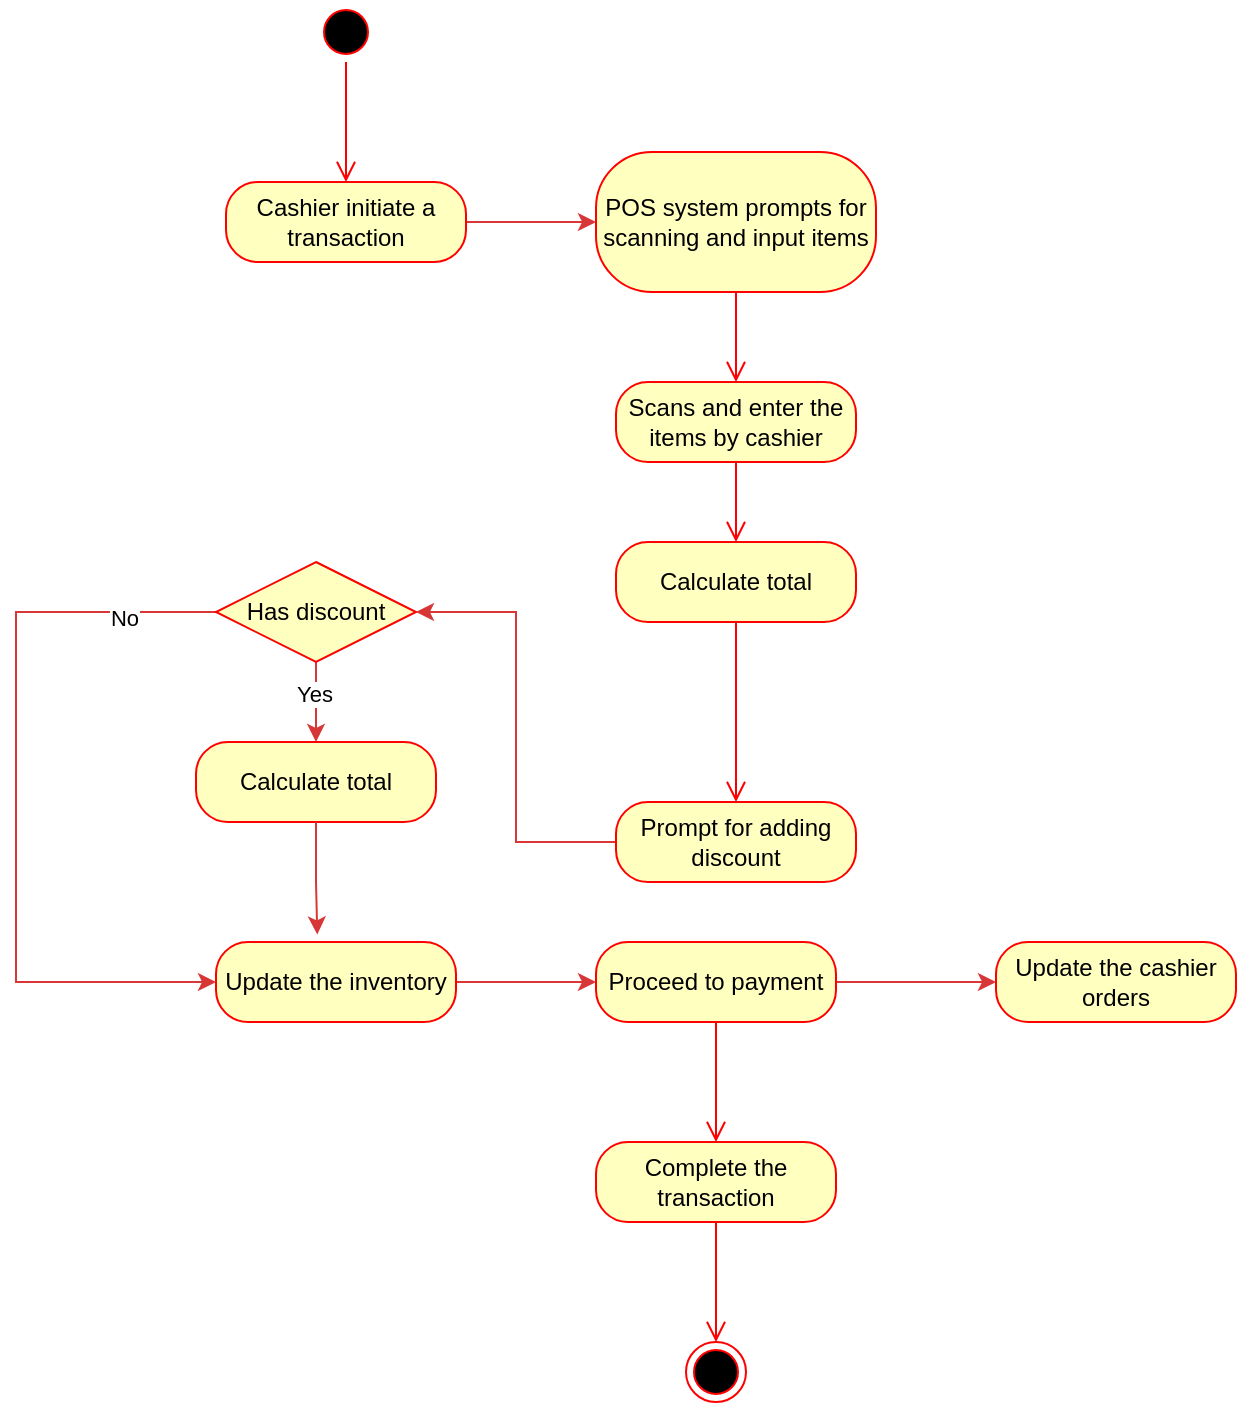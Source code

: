 <mxfile version="24.2.2" type="github">
  <diagram name="Page-1" id="h2GsEsfMxe1AlIo5TWJO">
    <mxGraphModel dx="2490" dy="1398" grid="1" gridSize="10" guides="1" tooltips="1" connect="1" arrows="1" fold="1" page="1" pageScale="1" pageWidth="850" pageHeight="1100" math="0" shadow="0">
      <root>
        <mxCell id="0" />
        <mxCell id="1" parent="0" />
        <mxCell id="6zb528sDeTBnkvJpdBM2-1" value="" style="ellipse;html=1;shape=startState;fillColor=#000000;strokeColor=#ff0000;" vertex="1" parent="1">
          <mxGeometry x="260" y="40" width="30" height="30" as="geometry" />
        </mxCell>
        <mxCell id="6zb528sDeTBnkvJpdBM2-2" value="" style="edgeStyle=orthogonalEdgeStyle;html=1;verticalAlign=bottom;endArrow=open;endSize=8;strokeColor=#ff0000;rounded=0;" edge="1" source="6zb528sDeTBnkvJpdBM2-1" parent="1">
          <mxGeometry relative="1" as="geometry">
            <mxPoint x="275" y="130" as="targetPoint" />
          </mxGeometry>
        </mxCell>
        <mxCell id="6zb528sDeTBnkvJpdBM2-7" style="edgeStyle=orthogonalEdgeStyle;rounded=0;orthogonalLoop=1;jettySize=auto;html=1;entryX=0;entryY=0.5;entryDx=0;entryDy=0;strokeColor=#D73737;" edge="1" parent="1" source="6zb528sDeTBnkvJpdBM2-3" target="6zb528sDeTBnkvJpdBM2-5">
          <mxGeometry relative="1" as="geometry" />
        </mxCell>
        <mxCell id="6zb528sDeTBnkvJpdBM2-3" value="Cashier initiate a transaction" style="rounded=1;whiteSpace=wrap;html=1;arcSize=40;fontColor=#000000;fillColor=#ffffc0;strokeColor=#ff0000;" vertex="1" parent="1">
          <mxGeometry x="215" y="130" width="120" height="40" as="geometry" />
        </mxCell>
        <mxCell id="6zb528sDeTBnkvJpdBM2-5" value="POS system prompts for scanning and input items" style="rounded=1;whiteSpace=wrap;html=1;arcSize=40;fontColor=#000000;fillColor=#ffffc0;strokeColor=#ff0000;" vertex="1" parent="1">
          <mxGeometry x="400" y="115" width="140" height="70" as="geometry" />
        </mxCell>
        <mxCell id="6zb528sDeTBnkvJpdBM2-6" value="" style="edgeStyle=orthogonalEdgeStyle;html=1;verticalAlign=bottom;endArrow=open;endSize=8;strokeColor=#ff0000;rounded=0;" edge="1" source="6zb528sDeTBnkvJpdBM2-5" parent="1">
          <mxGeometry relative="1" as="geometry">
            <mxPoint x="470" y="230" as="targetPoint" />
          </mxGeometry>
        </mxCell>
        <mxCell id="6zb528sDeTBnkvJpdBM2-8" value="Scans and enter the items by cashier" style="rounded=1;whiteSpace=wrap;html=1;arcSize=40;fontColor=#000000;fillColor=#ffffc0;strokeColor=#ff0000;" vertex="1" parent="1">
          <mxGeometry x="410" y="230" width="120" height="40" as="geometry" />
        </mxCell>
        <mxCell id="6zb528sDeTBnkvJpdBM2-9" value="" style="edgeStyle=orthogonalEdgeStyle;html=1;verticalAlign=bottom;endArrow=open;endSize=8;strokeColor=#ff0000;rounded=0;" edge="1" source="6zb528sDeTBnkvJpdBM2-17" parent="1">
          <mxGeometry relative="1" as="geometry">
            <mxPoint x="470" y="330" as="targetPoint" />
          </mxGeometry>
        </mxCell>
        <mxCell id="6zb528sDeTBnkvJpdBM2-16" style="edgeStyle=orthogonalEdgeStyle;rounded=0;orthogonalLoop=1;jettySize=auto;html=1;entryX=1;entryY=0.5;entryDx=0;entryDy=0;strokeColor=#D73737;" edge="1" parent="1" source="6zb528sDeTBnkvJpdBM2-10" target="6zb528sDeTBnkvJpdBM2-13">
          <mxGeometry relative="1" as="geometry" />
        </mxCell>
        <mxCell id="6zb528sDeTBnkvJpdBM2-10" value="Prompt for adding discount" style="rounded=1;whiteSpace=wrap;html=1;arcSize=40;fontColor=#000000;fillColor=#ffffc0;strokeColor=#ff0000;" vertex="1" parent="1">
          <mxGeometry x="410" y="440" width="120" height="40" as="geometry" />
        </mxCell>
        <mxCell id="6zb528sDeTBnkvJpdBM2-12" style="edgeStyle=orthogonalEdgeStyle;rounded=0;orthogonalLoop=1;jettySize=auto;html=1;exitX=0.5;exitY=1;exitDx=0;exitDy=0;" edge="1" parent="1" source="6zb528sDeTBnkvJpdBM2-10" target="6zb528sDeTBnkvJpdBM2-10">
          <mxGeometry relative="1" as="geometry" />
        </mxCell>
        <mxCell id="6zb528sDeTBnkvJpdBM2-22" style="edgeStyle=orthogonalEdgeStyle;rounded=0;orthogonalLoop=1;jettySize=auto;html=1;entryX=0;entryY=0.5;entryDx=0;entryDy=0;strokeColor=#D73737;" edge="1" parent="1" source="6zb528sDeTBnkvJpdBM2-13" target="6zb528sDeTBnkvJpdBM2-20">
          <mxGeometry relative="1" as="geometry">
            <mxPoint x="80" y="510" as="targetPoint" />
            <Array as="points">
              <mxPoint x="110" y="345" />
              <mxPoint x="110" y="530" />
            </Array>
          </mxGeometry>
        </mxCell>
        <mxCell id="6zb528sDeTBnkvJpdBM2-23" value="No" style="edgeLabel;html=1;align=center;verticalAlign=middle;resizable=0;points=[];" vertex="1" connectable="0" parent="6zb528sDeTBnkvJpdBM2-22">
          <mxGeometry x="-0.76" y="3" relative="1" as="geometry">
            <mxPoint as="offset" />
          </mxGeometry>
        </mxCell>
        <mxCell id="6zb528sDeTBnkvJpdBM2-25" style="edgeStyle=orthogonalEdgeStyle;rounded=0;orthogonalLoop=1;jettySize=auto;html=1;strokeColor=#D73737;" edge="1" parent="1" source="6zb528sDeTBnkvJpdBM2-13" target="6zb528sDeTBnkvJpdBM2-24">
          <mxGeometry relative="1" as="geometry" />
        </mxCell>
        <mxCell id="6zb528sDeTBnkvJpdBM2-28" value="Yes" style="edgeLabel;html=1;align=center;verticalAlign=middle;resizable=0;points=[];" vertex="1" connectable="0" parent="6zb528sDeTBnkvJpdBM2-25">
          <mxGeometry x="-0.22" y="-1" relative="1" as="geometry">
            <mxPoint as="offset" />
          </mxGeometry>
        </mxCell>
        <mxCell id="6zb528sDeTBnkvJpdBM2-13" value="Has discount" style="rhombus;whiteSpace=wrap;html=1;fontColor=#000000;fillColor=#ffffc0;strokeColor=#ff0000;" vertex="1" parent="1">
          <mxGeometry x="210" y="320" width="100" height="50" as="geometry" />
        </mxCell>
        <mxCell id="6zb528sDeTBnkvJpdBM2-18" value="" style="edgeStyle=orthogonalEdgeStyle;html=1;verticalAlign=bottom;endArrow=open;endSize=8;strokeColor=#ff0000;rounded=0;entryX=0.5;entryY=0;entryDx=0;entryDy=0;" edge="1" source="6zb528sDeTBnkvJpdBM2-17" parent="1" target="6zb528sDeTBnkvJpdBM2-10">
          <mxGeometry relative="1" as="geometry">
            <mxPoint x="420" y="440" as="targetPoint" />
            <Array as="points">
              <mxPoint x="470" y="430" />
            </Array>
          </mxGeometry>
        </mxCell>
        <mxCell id="6zb528sDeTBnkvJpdBM2-19" value="" style="edgeStyle=orthogonalEdgeStyle;html=1;verticalAlign=bottom;endArrow=open;endSize=8;strokeColor=#ff0000;rounded=0;" edge="1" parent="1" source="6zb528sDeTBnkvJpdBM2-8" target="6zb528sDeTBnkvJpdBM2-17">
          <mxGeometry relative="1" as="geometry">
            <mxPoint x="470" y="330" as="targetPoint" />
            <mxPoint x="470" y="270" as="sourcePoint" />
          </mxGeometry>
        </mxCell>
        <mxCell id="6zb528sDeTBnkvJpdBM2-17" value="Calculate total" style="rounded=1;whiteSpace=wrap;html=1;arcSize=40;fontColor=#000000;fillColor=#ffffc0;strokeColor=#ff0000;" vertex="1" parent="1">
          <mxGeometry x="410" y="310" width="120" height="40" as="geometry" />
        </mxCell>
        <mxCell id="6zb528sDeTBnkvJpdBM2-31" style="edgeStyle=orthogonalEdgeStyle;rounded=0;orthogonalLoop=1;jettySize=auto;html=1;entryX=0;entryY=0.5;entryDx=0;entryDy=0;strokeColor=#D73737;" edge="1" parent="1" source="6zb528sDeTBnkvJpdBM2-20" target="6zb528sDeTBnkvJpdBM2-29">
          <mxGeometry relative="1" as="geometry" />
        </mxCell>
        <mxCell id="6zb528sDeTBnkvJpdBM2-20" value="Update the inventory" style="rounded=1;whiteSpace=wrap;html=1;arcSize=40;fontColor=#000000;fillColor=#ffffc0;strokeColor=#ff0000;" vertex="1" parent="1">
          <mxGeometry x="210" y="510" width="120" height="40" as="geometry" />
        </mxCell>
        <mxCell id="6zb528sDeTBnkvJpdBM2-24" value="Calculate total" style="rounded=1;whiteSpace=wrap;html=1;arcSize=40;fontColor=#000000;fillColor=#ffffc0;strokeColor=#ff0000;" vertex="1" parent="1">
          <mxGeometry x="200" y="410" width="120" height="40" as="geometry" />
        </mxCell>
        <mxCell id="6zb528sDeTBnkvJpdBM2-27" style="edgeStyle=orthogonalEdgeStyle;rounded=0;orthogonalLoop=1;jettySize=auto;html=1;entryX=0.422;entryY=-0.095;entryDx=0;entryDy=0;entryPerimeter=0;strokeColor=#D73737;" edge="1" parent="1" source="6zb528sDeTBnkvJpdBM2-24" target="6zb528sDeTBnkvJpdBM2-20">
          <mxGeometry relative="1" as="geometry" />
        </mxCell>
        <mxCell id="6zb528sDeTBnkvJpdBM2-35" style="edgeStyle=orthogonalEdgeStyle;rounded=0;orthogonalLoop=1;jettySize=auto;html=1;strokeColor=#D73737;" edge="1" parent="1" source="6zb528sDeTBnkvJpdBM2-29">
          <mxGeometry relative="1" as="geometry">
            <mxPoint x="600" y="530" as="targetPoint" />
          </mxGeometry>
        </mxCell>
        <mxCell id="6zb528sDeTBnkvJpdBM2-29" value="Proceed to payment" style="rounded=1;whiteSpace=wrap;html=1;arcSize=40;fontColor=#000000;fillColor=#ffffc0;strokeColor=#ff0000;" vertex="1" parent="1">
          <mxGeometry x="400" y="510" width="120" height="40" as="geometry" />
        </mxCell>
        <mxCell id="6zb528sDeTBnkvJpdBM2-30" value="" style="edgeStyle=orthogonalEdgeStyle;html=1;verticalAlign=bottom;endArrow=open;endSize=8;strokeColor=#ff0000;rounded=0;" edge="1" source="6zb528sDeTBnkvJpdBM2-29" parent="1">
          <mxGeometry relative="1" as="geometry">
            <mxPoint x="460" y="610" as="targetPoint" />
          </mxGeometry>
        </mxCell>
        <mxCell id="6zb528sDeTBnkvJpdBM2-32" value="" style="ellipse;html=1;shape=endState;fillColor=#000000;strokeColor=#ff0000;" vertex="1" parent="1">
          <mxGeometry x="445" y="710" width="30" height="30" as="geometry" />
        </mxCell>
        <mxCell id="6zb528sDeTBnkvJpdBM2-33" value="Complete the transaction" style="rounded=1;whiteSpace=wrap;html=1;arcSize=40;fontColor=#000000;fillColor=#ffffc0;strokeColor=#ff0000;" vertex="1" parent="1">
          <mxGeometry x="400" y="610" width="120" height="40" as="geometry" />
        </mxCell>
        <mxCell id="6zb528sDeTBnkvJpdBM2-34" value="" style="edgeStyle=orthogonalEdgeStyle;html=1;verticalAlign=bottom;endArrow=open;endSize=8;strokeColor=#ff0000;rounded=0;" edge="1" source="6zb528sDeTBnkvJpdBM2-33" parent="1">
          <mxGeometry relative="1" as="geometry">
            <mxPoint x="460" y="710" as="targetPoint" />
          </mxGeometry>
        </mxCell>
        <mxCell id="6zb528sDeTBnkvJpdBM2-36" value="Update the cashier orders" style="rounded=1;whiteSpace=wrap;html=1;arcSize=40;fontColor=#000000;fillColor=#ffffc0;strokeColor=#ff0000;" vertex="1" parent="1">
          <mxGeometry x="600" y="510" width="120" height="40" as="geometry" />
        </mxCell>
      </root>
    </mxGraphModel>
  </diagram>
</mxfile>
